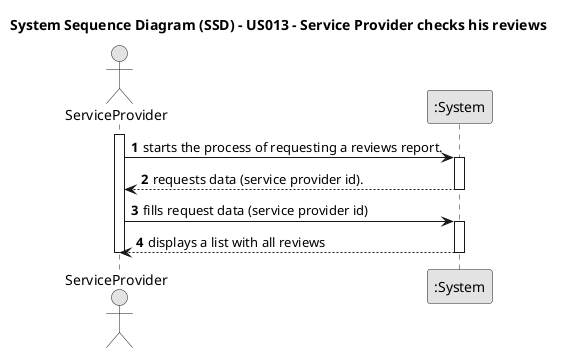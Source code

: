 @startuml
skinparam monochrome true
skinparam packageStyle rectangle
skinparam shadowing false

title System Sequence Diagram (SSD) - US013 - Service Provider checks his reviews

autonumber

actor ServiceProvider
participant ":System" as System

activate ServiceProvider
    ServiceProvider -> System : starts the process of requesting a reviews report.
    activate System
        System --> ServiceProvider : requests data (service provider id).
    deactivate System
    ServiceProvider -> System : fills request data (service provider id)
    activate System
        System --> ServiceProvider : displays a list with all reviews
    deactivate System
deactivate ServiceProvider

@enduml